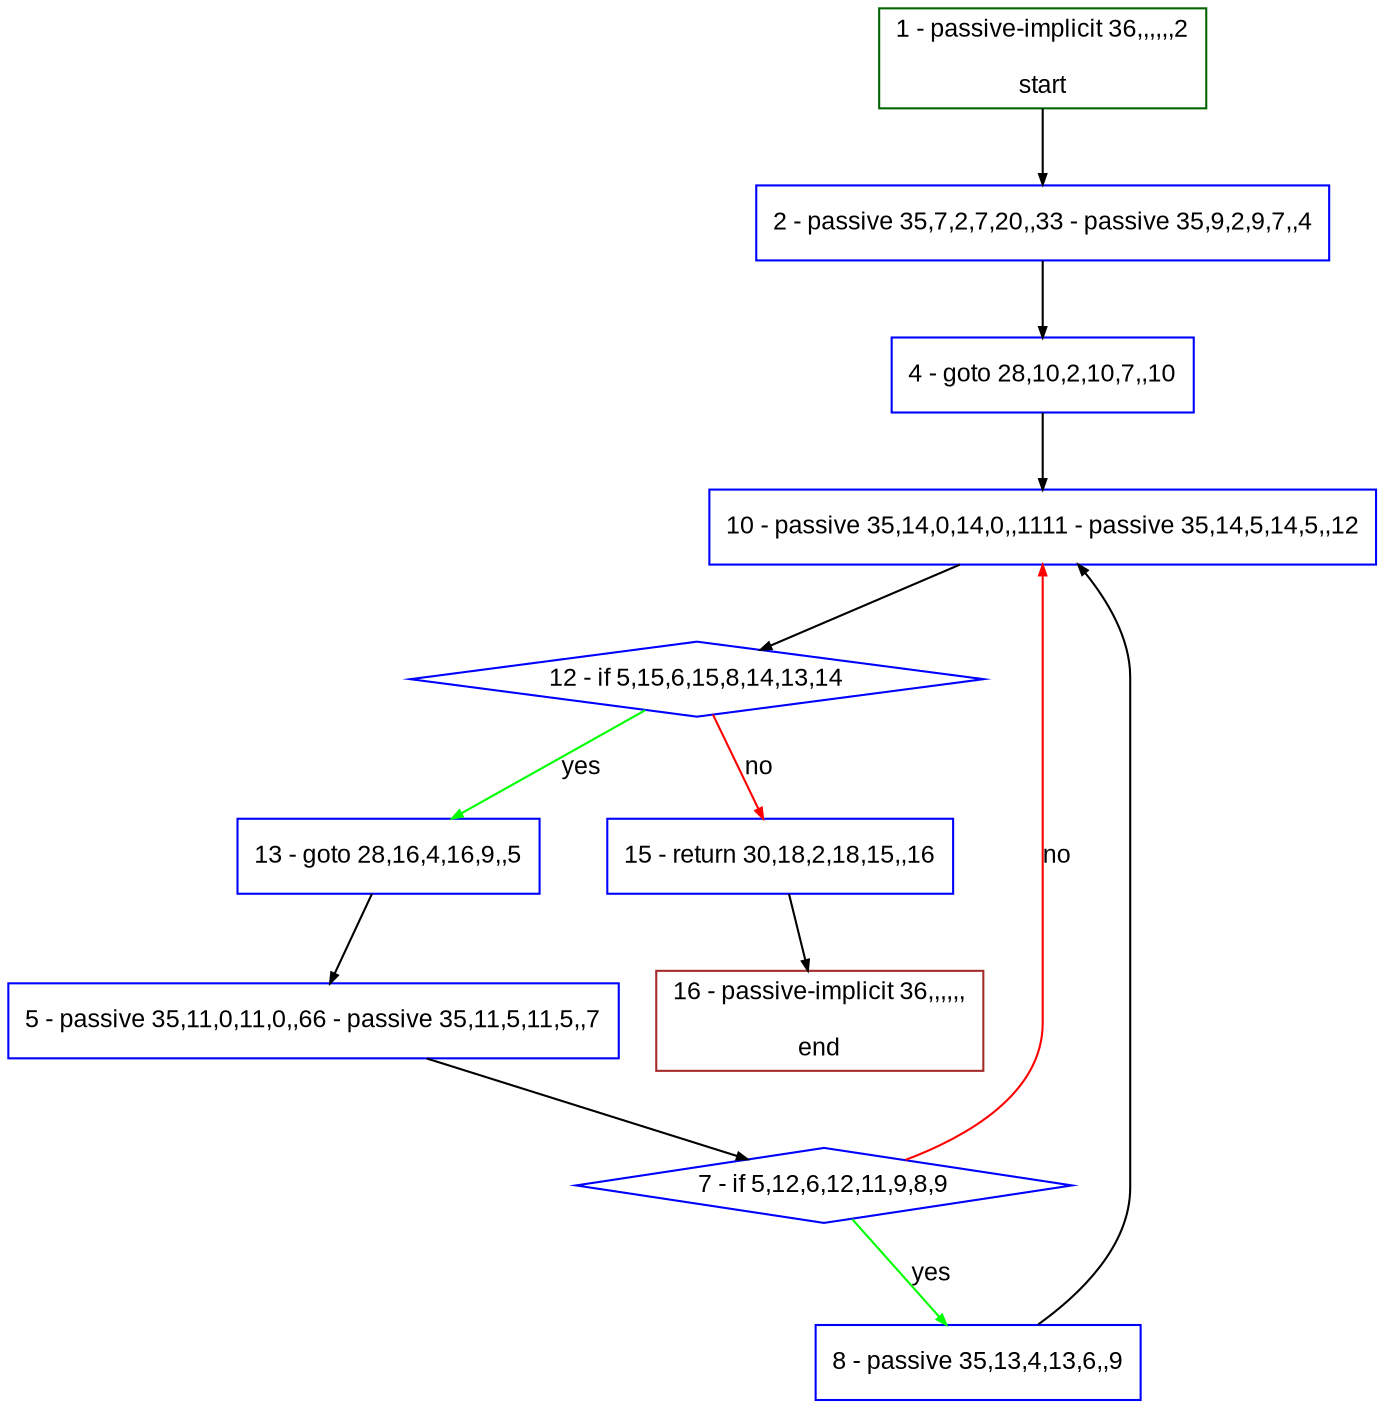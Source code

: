 digraph "" {
  graph [bgcolor="white", fillcolor="#FFFFCC", pack="true", packmode="clust", fontname="Arial", label="", fontsize="12", compound="true", style="rounded,filled"];
  node [node_initialized="no", fillcolor="white", fontname="Arial", label="", color="grey", fontsize="12", fixedsize="false", compound="true", shape="rectangle", style="filled"];
  edge [arrowtail="none", lhead="", fontcolor="black", fontname="Arial", label="", color="black", fontsize="12", arrowhead="normal", arrowsize="0.5", compound="true", ltail="", dir="forward"];
  __N1 [fillcolor="#ffffff", label="2 - passive 35,7,2,7,20,,33 - passive 35,9,2,9,7,,4", color="#0000ff", shape="box", style="filled"];
  __N2 [fillcolor="#ffffff", label="1 - passive-implicit 36,,,,,,2\n\nstart", color="#006400", shape="box", style="filled"];
  __N3 [fillcolor="#ffffff", label="4 - goto 28,10,2,10,7,,10", color="#0000ff", shape="box", style="filled"];
  __N4 [fillcolor="#ffffff", label="10 - passive 35,14,0,14,0,,1111 - passive 35,14,5,14,5,,12", color="#0000ff", shape="box", style="filled"];
  __N5 [fillcolor="#ffffff", label="7 - if 5,12,6,12,11,9,8,9", color="#0000ff", shape="diamond", style="filled"];
  __N6 [fillcolor="#ffffff", label="5 - passive 35,11,0,11,0,,66 - passive 35,11,5,11,5,,7", color="#0000ff", shape="box", style="filled"];
  __N7 [fillcolor="#ffffff", label="8 - passive 35,13,4,13,6,,9", color="#0000ff", shape="box", style="filled"];
  __N8 [fillcolor="#ffffff", label="12 - if 5,15,6,15,8,14,13,14", color="#0000ff", shape="diamond", style="filled"];
  __N9 [fillcolor="#ffffff", label="13 - goto 28,16,4,16,9,,5", color="#0000ff", shape="box", style="filled"];
  __N10 [fillcolor="#ffffff", label="15 - return 30,18,2,18,15,,16", color="#0000ff", shape="box", style="filled"];
  __N11 [fillcolor="#ffffff", label="16 - passive-implicit 36,,,,,,\n\nend", color="#a52a2a", shape="box", style="filled"];
  __N2 -> __N1 [arrowtail="none", color="#000000", label="", arrowhead="normal", dir="forward"];
  __N1 -> __N3 [arrowtail="none", color="#000000", label="", arrowhead="normal", dir="forward"];
  __N3 -> __N4 [arrowtail="none", color="#000000", label="", arrowhead="normal", dir="forward"];
  __N6 -> __N5 [arrowtail="none", color="#000000", label="", arrowhead="normal", dir="forward"];
  __N5 -> __N7 [arrowtail="none", color="#00ff00", label="yes", arrowhead="normal", dir="forward"];
  __N5 -> __N4 [arrowtail="none", color="#ff0000", label="no", arrowhead="normal", dir="forward"];
  __N7 -> __N4 [arrowtail="none", color="#000000", label="", arrowhead="normal", dir="forward"];
  __N4 -> __N8 [arrowtail="none", color="#000000", label="", arrowhead="normal", dir="forward"];
  __N8 -> __N9 [arrowtail="none", color="#00ff00", label="yes", arrowhead="normal", dir="forward"];
  __N8 -> __N10 [arrowtail="none", color="#ff0000", label="no", arrowhead="normal", dir="forward"];
  __N9 -> __N6 [arrowtail="none", color="#000000", label="", arrowhead="normal", dir="forward"];
  __N10 -> __N11 [arrowtail="none", color="#000000", label="", arrowhead="normal", dir="forward"];
}
